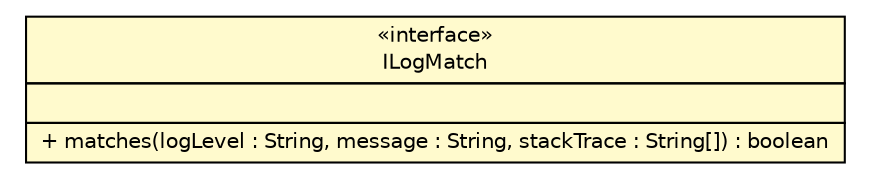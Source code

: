 #!/usr/local/bin/dot
#
# Class diagram 
# Generated by UMLGraph version 5.4 (http://www.umlgraph.org/)
#

digraph G {
	edge [fontname="Helvetica",fontsize=10,labelfontname="Helvetica",labelfontsize=10];
	node [fontname="Helvetica",fontsize=10,shape=plaintext];
	nodesep=0.25;
	ranksep=0.5;
	// com.appdynamics.apm.appagent.api.debug.ILogMatch
	c68 [label=<<table title="com.appdynamics.apm.appagent.api.debug.ILogMatch" border="0" cellborder="1" cellspacing="0" cellpadding="2" port="p" bgcolor="lemonChiffon" href="./ILogMatch.html">
		<tr><td><table border="0" cellspacing="0" cellpadding="1">
<tr><td align="center" balign="center"> &#171;interface&#187; </td></tr>
<tr><td align="center" balign="center"> ILogMatch </td></tr>
		</table></td></tr>
		<tr><td><table border="0" cellspacing="0" cellpadding="1">
<tr><td align="left" balign="left">  </td></tr>
		</table></td></tr>
		<tr><td><table border="0" cellspacing="0" cellpadding="1">
<tr><td align="left" balign="left"> + matches(logLevel : String, message : String, stackTrace : String[]) : boolean </td></tr>
		</table></td></tr>
		</table>>, URL="./ILogMatch.html", fontname="Helvetica", fontcolor="black", fontsize=10.0];
}


